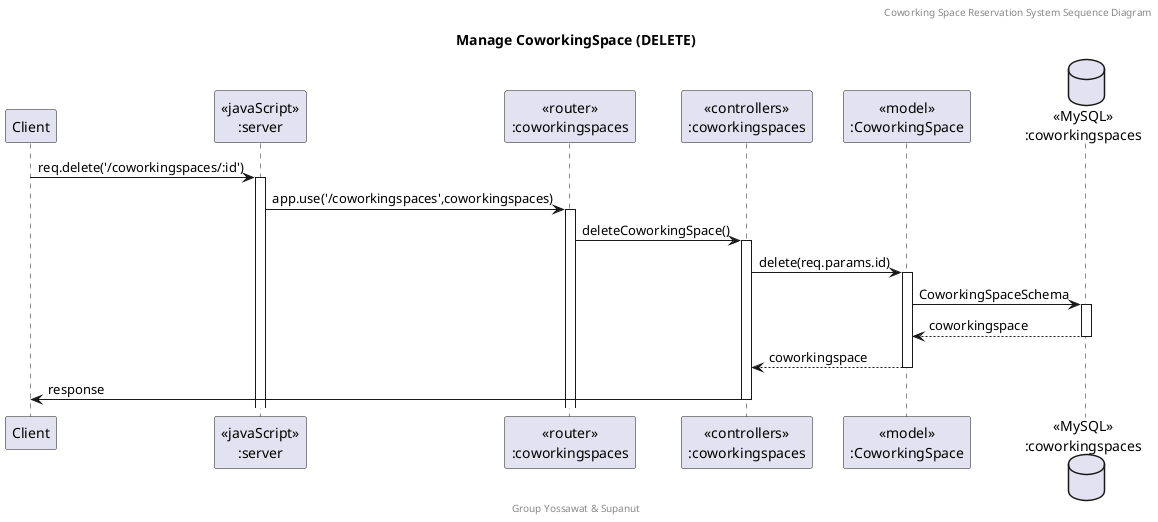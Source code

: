 @startuml Manage CoworkingSpace (DELETE)

header Coworking Space Reservation System Sequence Diagram
footer Group Yossawat & Supanut
title "Manage CoworkingSpace (DELETE)"

participant "Client" as client
participant "<<javaScript>>\n:server" as server
participant "<<router>>\n:coworkingspaces" as routerCoworkingSpaces
participant "<<controllers>>\n:coworkingspaces" as controllersCoworkingSpaces
participant "<<model>>\n:CoworkingSpace" as modelCoworkingSpace
database "<<MySQL>>\n:coworkingspaces" as CoworkingSpacesDatabase

client->server ++:req.delete('/coworkingspaces/:id')
server->routerCoworkingSpaces ++:app.use('/coworkingspaces',coworkingspaces)
routerCoworkingSpaces -> controllersCoworkingSpaces ++:deleteCoworkingSpace()
controllersCoworkingSpaces-> modelCoworkingSpace ++:delete(req.params.id)
modelCoworkingSpace -> CoworkingSpacesDatabase ++: CoworkingSpaceSchema
CoworkingSpacesDatabase --> modelCoworkingSpace --: coworkingspace
controllersCoworkingSpaces <-- modelCoworkingSpace --:coworkingspace
controllersCoworkingSpaces->client --:response

@enduml
